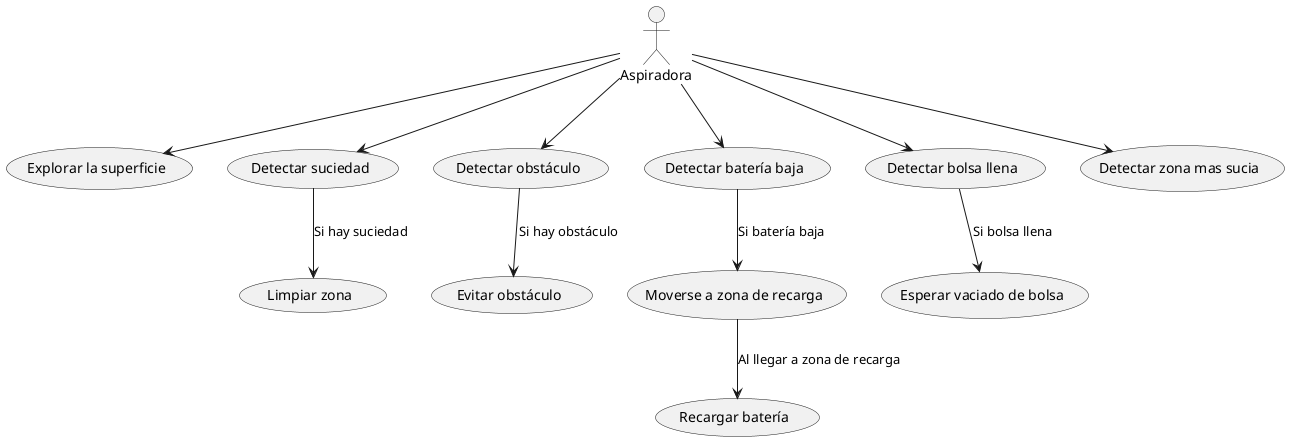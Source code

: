@startuml

actor "Aspiradora" as Aspiradora

usecase "Explorar la superficie" as UC1
usecase "Detectar suciedad" as UC2
usecase "Limpiar zona" as UC3
usecase "Detectar obstáculo" as UC4
usecase "Evitar obstáculo" as UC5
usecase "Detectar batería baja" as UC6
usecase "Moverse a zona de recarga" as UC7
usecase "Recargar batería" as UC8
usecase "Detectar bolsa llena" as UC9
usecase "Esperar vaciado de bolsa" as UC10
usecase "Detectar zona mas sucia" as UC11


Aspiradora --> UC1
Aspiradora --> UC2
Aspiradora --> UC4
Aspiradora --> UC6
Aspiradora --> UC9
Aspiradora --> UC11

UC2 --> UC3 : "Si hay suciedad"
UC4 --> UC5 : "Si hay obstáculo"
UC6 --> UC7 : "Si batería baja"
UC7 --> UC8 : "Al llegar a zona de recarga"
UC9 --> UC10 : "Si bolsa llena"

@enduml
